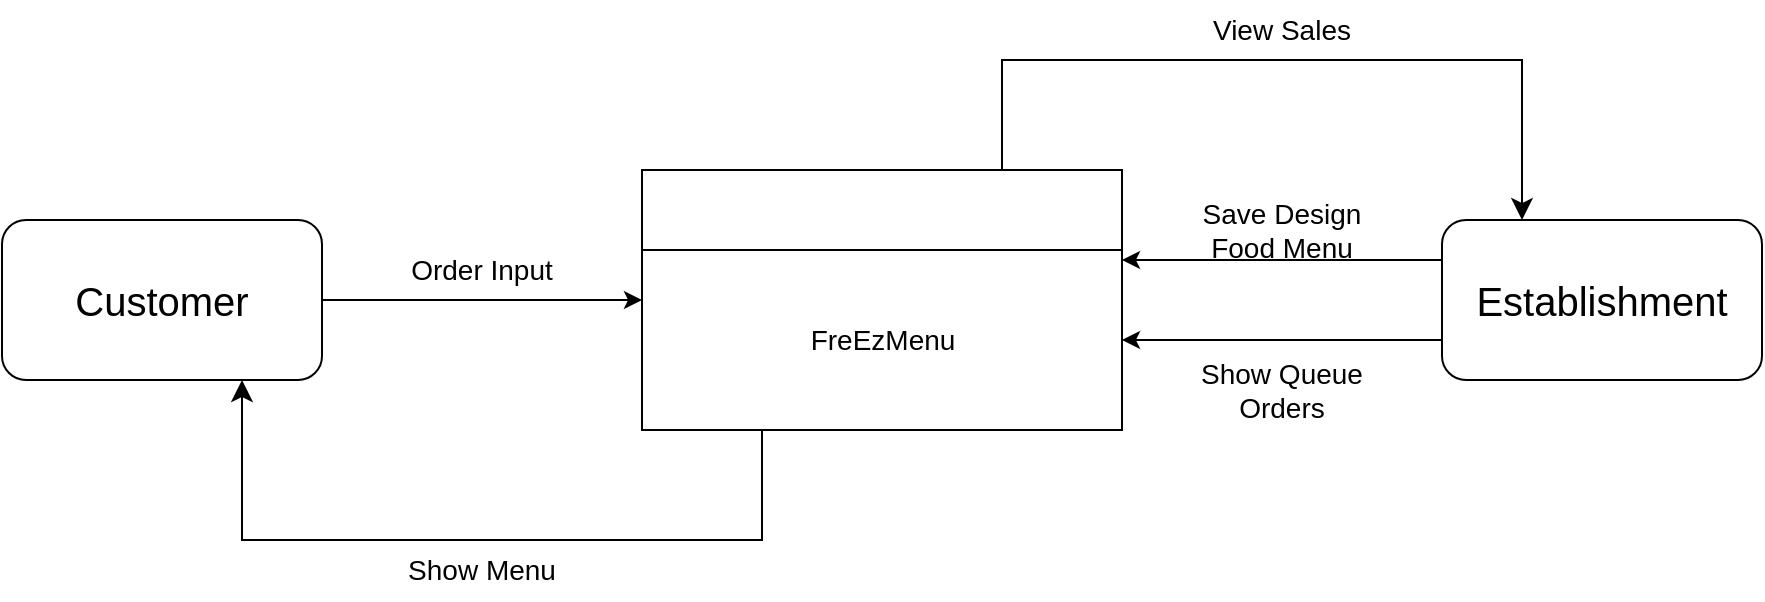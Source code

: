<mxfile>
    <diagram id="vPrVIfmSzrOqrGtBvPkh" name="Page-1">
        <mxGraphModel dx="951" dy="691" grid="1" gridSize="10" guides="1" tooltips="1" connect="1" arrows="1" fold="1" page="1" pageScale="1" pageWidth="2000" pageHeight="1100" math="0" shadow="0">
            <root>
                <mxCell id="0"/>
                <mxCell id="1" parent="0"/>
                <mxCell id="2" value="" style="swimlane;startSize=40;" vertex="1" parent="1">
                    <mxGeometry x="880" y="535" width="240" height="130" as="geometry"/>
                </mxCell>
                <mxCell id="7" value="Establishment" style="rounded=1;whiteSpace=wrap;html=1;fontSize=20;" vertex="1" parent="1">
                    <mxGeometry x="1280" y="560" width="160" height="80" as="geometry"/>
                </mxCell>
                <mxCell id="8" value="Customer" style="rounded=1;whiteSpace=wrap;html=1;fontSize=20;" vertex="1" parent="1">
                    <mxGeometry x="560" y="560" width="160" height="80" as="geometry"/>
                </mxCell>
                <mxCell id="10" value="" style="endArrow=none;html=1;fontSize=20;entryX=1;entryY=0.5;entryDx=0;entryDy=0;endFill=0;startArrow=classic;startFill=1;exitX=0;exitY=0.5;exitDx=0;exitDy=0;" edge="1" parent="1" source="2" target="8">
                    <mxGeometry width="50" height="50" relative="1" as="geometry">
                        <mxPoint x="850" y="640" as="sourcePoint"/>
                        <mxPoint x="970" y="480" as="targetPoint"/>
                    </mxGeometry>
                </mxCell>
                <mxCell id="13" value="Order Input" style="text;html=1;strokeColor=none;fillColor=none;align=center;verticalAlign=middle;whiteSpace=wrap;rounded=0;fontSize=14;" vertex="1" parent="1">
                    <mxGeometry x="750" y="570" width="100" height="30" as="geometry"/>
                </mxCell>
                <mxCell id="15" value="View Sales" style="text;html=1;strokeColor=none;fillColor=none;align=center;verticalAlign=middle;whiteSpace=wrap;rounded=0;fontSize=14;" vertex="1" parent="1">
                    <mxGeometry x="1150" y="450" width="100" height="30" as="geometry"/>
                </mxCell>
                <mxCell id="16" value="FreEzMenu" style="text;html=1;align=center;verticalAlign=middle;resizable=0;points=[];autosize=1;strokeColor=none;fillColor=none;fontSize=14;" vertex="1" parent="1">
                    <mxGeometry x="950" y="605" width="100" height="30" as="geometry"/>
                </mxCell>
                <mxCell id="18" value="Save Design Food Menu" style="text;html=1;strokeColor=none;fillColor=none;align=center;verticalAlign=middle;whiteSpace=wrap;rounded=0;fontSize=14;" vertex="1" parent="1">
                    <mxGeometry x="1150" y="550" width="100" height="30" as="geometry"/>
                </mxCell>
                <mxCell id="19" value="" style="edgeStyle=elbowEdgeStyle;elbow=horizontal;endArrow=classic;html=1;curved=0;rounded=0;endSize=8;startSize=8;fontSize=14;entryX=0.25;entryY=0;entryDx=0;entryDy=0;exitX=0.75;exitY=0;exitDx=0;exitDy=0;" edge="1" parent="1" source="2" target="7">
                    <mxGeometry width="50" height="50" relative="1" as="geometry">
                        <mxPoint x="1090" y="560" as="sourcePoint"/>
                        <mxPoint x="1140" y="510" as="targetPoint"/>
                        <Array as="points">
                            <mxPoint x="1190" y="480"/>
                        </Array>
                    </mxGeometry>
                </mxCell>
                <mxCell id="20" value="" style="endArrow=classic;html=1;fontSize=14;exitX=0;exitY=0.25;exitDx=0;exitDy=0;" edge="1" parent="1" source="7">
                    <mxGeometry width="50" height="50" relative="1" as="geometry">
                        <mxPoint x="1070" y="580" as="sourcePoint"/>
                        <mxPoint x="1120" y="580" as="targetPoint"/>
                    </mxGeometry>
                </mxCell>
                <mxCell id="21" value="" style="endArrow=classic;html=1;fontSize=14;exitX=0;exitY=0.75;exitDx=0;exitDy=0;" edge="1" parent="1" source="7">
                    <mxGeometry width="50" height="50" relative="1" as="geometry">
                        <mxPoint x="1290.0" y="700" as="sourcePoint"/>
                        <mxPoint x="1120" y="620" as="targetPoint"/>
                    </mxGeometry>
                </mxCell>
                <mxCell id="22" value="Show Queue Orders" style="text;html=1;strokeColor=none;fillColor=none;align=center;verticalAlign=middle;whiteSpace=wrap;rounded=0;fontSize=14;" vertex="1" parent="1">
                    <mxGeometry x="1150" y="630" width="100" height="30" as="geometry"/>
                </mxCell>
                <mxCell id="23" value="" style="edgeStyle=elbowEdgeStyle;elbow=horizontal;endArrow=classic;html=1;curved=0;rounded=0;endSize=8;startSize=8;fontSize=14;entryX=0.75;entryY=1;entryDx=0;entryDy=0;exitX=0.25;exitY=1;exitDx=0;exitDy=0;" edge="1" parent="1" source="2" target="8">
                    <mxGeometry width="50" height="50" relative="1" as="geometry">
                        <mxPoint x="1070" y="545" as="sourcePoint"/>
                        <mxPoint x="1330" y="570" as="targetPoint"/>
                        <Array as="points">
                            <mxPoint x="800" y="720"/>
                        </Array>
                    </mxGeometry>
                </mxCell>
                <mxCell id="24" value="Show Menu" style="text;html=1;strokeColor=none;fillColor=none;align=center;verticalAlign=middle;whiteSpace=wrap;rounded=0;fontSize=14;" vertex="1" parent="1">
                    <mxGeometry x="750" y="720" width="100" height="30" as="geometry"/>
                </mxCell>
            </root>
        </mxGraphModel>
    </diagram>
</mxfile>